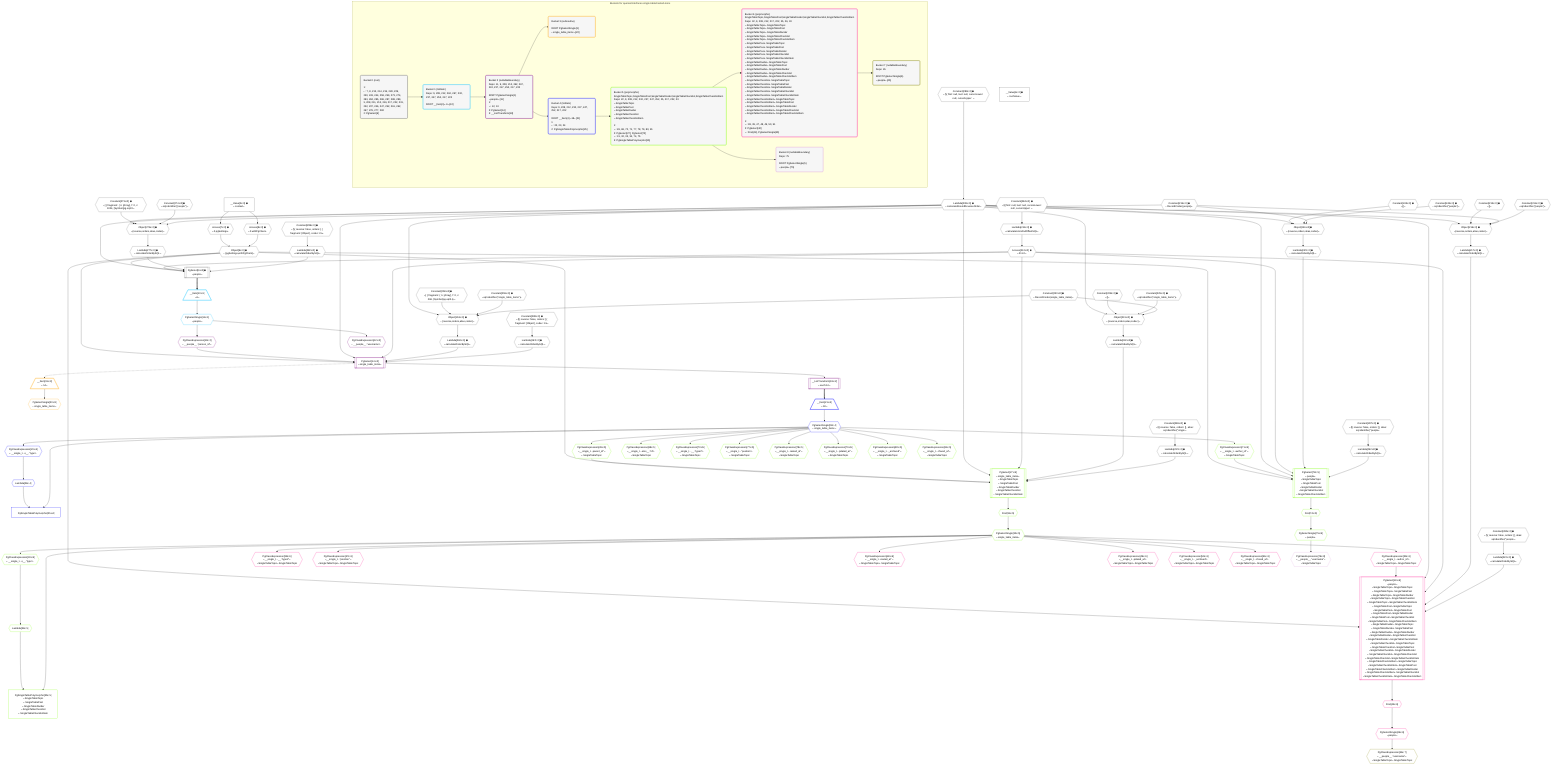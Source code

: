 %%{init: {'themeVariables': { 'fontSize': '12px'}}}%%
graph TD
    classDef path fill:#eee,stroke:#000,color:#000
    classDef plan fill:#fff,stroke-width:1px,color:#000
    classDef itemplan fill:#fff,stroke-width:2px,color:#000
    classDef unbatchedplan fill:#dff,stroke-width:1px,color:#000
    classDef sideeffectplan fill:#fcc,stroke-width:2px,color:#000
    classDef bucket fill:#f6f6f6,color:#000,stroke-width:2px,text-align:left


    %% plan dependencies
    PgSelect6[["PgSelect[6∈0] ➊<br />ᐸpeopleᐳ"]]:::plan
    Object9{{"Object[9∈0] ➊<br />ᐸ{pgSettings,withPgClient}ᐳ"}}:::plan
    Lambda208{{"Lambda[208∈0] ➊<br />ᐸcalculateShouldReverseOrderᐳ"}}:::plan
    Access212{{"Access[212∈0] ➊<br />ᐸ211.0ᐳ"}}:::plan
    Lambda277{{"Lambda[277∈0] ➊<br />ᐸcalculateOrderBySQLᐳ"}}:::plan
    Lambda282{{"Lambda[282∈0] ➊<br />ᐸcalculateOrderBySQLᐳ"}}:::plan
    Object9 & Lambda208 & Access212 & Lambda277 & Lambda282 --> PgSelect6
    Object216{{"Object[216∈0] ➊<br />ᐸ{reverse,orders,alias,codec}ᐳ"}}:::plan
    Constant213{{"Constant[213∈0] ➊<br />ᐸ[]ᐳ"}}:::plan
    Constant214{{"Constant[214∈0] ➊<br />ᐸsql.identifier(”people”)ᐳ"}}:::plan
    Constant215{{"Constant[215∈0] ➊<br />ᐸRecordCodec(people)ᐳ"}}:::plan
    Lambda208 & Constant213 & Constant214 & Constant215 --> Object216
    Object231{{"Object[231∈0] ➊<br />ᐸ{reverse,orders,alias,codec}ᐳ"}}:::plan
    Constant228{{"Constant[228∈0] ➊<br />ᐸ[]ᐳ"}}:::plan
    Constant229{{"Constant[229∈0] ➊<br />ᐸsql.identifier(”single_table_items”)ᐳ"}}:::plan
    Constant230{{"Constant[230∈0] ➊<br />ᐸRecordCodec(single_table_items)ᐳ"}}:::plan
    Lambda208 & Constant228 & Constant229 & Constant230 --> Object231
    Object246{{"Object[246∈0] ➊<br />ᐸ{reverse,orders,alias,codec}ᐳ"}}:::plan
    Constant243{{"Constant[243∈0] ➊<br />ᐸ[]ᐳ"}}:::plan
    Constant244{{"Constant[244∈0] ➊<br />ᐸsql.identifier(”people”)ᐳ"}}:::plan
    Lambda208 & Constant243 & Constant244 & Constant215 --> Object246
    Object261{{"Object[261∈0] ➊<br />ᐸ{reverse,orders,alias,codec}ᐳ"}}:::plan
    Constant258{{"Constant[258∈0] ➊<br />ᐸ[ { fragment: { n: [Array], f: 0, c: 266, [Symbol(pg-sql2-tyᐳ"}}:::plan
    Constant259{{"Constant[259∈0] ➊<br />ᐸsql.identifier(”single_table_items”)ᐳ"}}:::plan
    Lambda208 & Constant258 & Constant259 & Constant230 --> Object261
    Object276{{"Object[276∈0] ➊<br />ᐸ{reverse,orders,alias,codec}ᐳ"}}:::plan
    Constant273{{"Constant[273∈0] ➊<br />ᐸ[ { fragment: { n: [Array], f: 0, c: 1024, [Symbol(pg-sql2-tᐳ"}}:::plan
    Constant274{{"Constant[274∈0] ➊<br />ᐸsql.identifier(”people”)ᐳ"}}:::plan
    Lambda208 & Constant273 & Constant274 & Constant215 --> Object276
    Access7{{"Access[7∈0] ➊<br />ᐸ2.pgSettingsᐳ"}}:::plan
    Access8{{"Access[8∈0] ➊<br />ᐸ2.withPgClientᐳ"}}:::plan
    Access7 & Access8 --> Object9
    __Value2["__Value[2∈0] ➊<br />ᐸcontextᐳ"]:::plan
    __Value2 --> Access7
    __Value2 --> Access8
    Constant283{{"Constant[283∈0] ➊<br />ᐸ§{ first: null, last: null, cursorLower: null, cursorUpper: ᐳ"}}:::plan
    Constant283 --> Lambda208
    Lambda211{{"Lambda[211∈0] ➊<br />ᐸcalculateLimitAndOffsetSQLᐳ"}}:::plan
    Constant284{{"Constant[284∈0] ➊<br />ᐸ§{ first: null, last: null, cursorLower: null, cursorUpper: ᐳ"}}:::plan
    Constant284 --> Lambda211
    Lambda211 --> Access212
    Lambda217{{"Lambda[217∈0] ➊<br />ᐸcalculateOrderBySQLᐳ"}}:::plan
    Object216 --> Lambda217
    Lambda222{{"Lambda[222∈0] ➊<br />ᐸcalculateOrderBySQLᐳ"}}:::plan
    Constant285{{"Constant[285∈0] ➊<br />ᐸ§{ reverse: false, orders: [], alias: sql.identifier(”peopleᐳ"}}:::plan
    Constant285 --> Lambda222
    Lambda232{{"Lambda[232∈0] ➊<br />ᐸcalculateOrderBySQLᐳ"}}:::plan
    Object231 --> Lambda232
    Lambda237{{"Lambda[237∈0] ➊<br />ᐸcalculateOrderBySQLᐳ"}}:::plan
    Constant286{{"Constant[286∈0] ➊<br />ᐸ§{ reverse: false, orders: [], alias: sql.identifier(”singleᐳ"}}:::plan
    Constant286 --> Lambda237
    Lambda247{{"Lambda[247∈0] ➊<br />ᐸcalculateOrderBySQLᐳ"}}:::plan
    Object246 --> Lambda247
    Lambda252{{"Lambda[252∈0] ➊<br />ᐸcalculateOrderBySQLᐳ"}}:::plan
    Constant287{{"Constant[287∈0] ➊<br />ᐸ§{ reverse: false, orders: [], alias: sql.identifier(”peopleᐳ"}}:::plan
    Constant287 --> Lambda252
    Lambda262{{"Lambda[262∈0] ➊<br />ᐸcalculateOrderBySQLᐳ"}}:::plan
    Object261 --> Lambda262
    Lambda267{{"Lambda[267∈0] ➊<br />ᐸcalculateOrderBySQLᐳ"}}:::plan
    Constant288{{"Constant[288∈0] ➊<br />ᐸ§{ reverse: false, orders: [ { fragment: [Object], codec: Coᐳ"}}:::plan
    Constant288 --> Lambda267
    Object276 --> Lambda277
    Constant289{{"Constant[289∈0] ➊<br />ᐸ§{ reverse: false, orders: [ { fragment: [Object], codec: Coᐳ"}}:::plan
    Constant289 --> Lambda282
    __Value4["__Value[4∈0] ➊<br />ᐸrootValueᐳ"]:::plan
    __Item10[/"__Item[10∈1]<br />ᐸ6ᐳ"\]:::itemplan
    PgSelect6 ==> __Item10
    PgSelectSingle11{{"PgSelectSingle[11∈1]<br />ᐸpeopleᐳ"}}:::plan
    __Item10 --> PgSelectSingle11
    PgSelect14[["PgSelect[14∈2]<br />ᐸsingle_table_itemsᐳ"]]:::plan
    PgClassExpression13{{"PgClassExpression[13∈2]<br />ᐸ__people__.”person_id”ᐳ"}}:::plan
    Object9 & PgClassExpression13 & Lambda208 & Access212 & Lambda262 & Lambda267 --> PgSelect14
    PgClassExpression12{{"PgClassExpression[12∈2]<br />ᐸ__people__.”username”ᐳ"}}:::plan
    PgSelectSingle11 --> PgClassExpression12
    PgSelectSingle11 --> PgClassExpression13
    __ListTransform18[["__ListTransform[18∈2]<br />ᐸeach:14ᐳ"]]:::plan
    PgSelect14 --> __ListTransform18
    __Item19[/"__Item[19∈3]<br />ᐸ14ᐳ"\]:::itemplan
    PgSelect14 -.-> __Item19
    PgSelectSingle20{{"PgSelectSingle[20∈3]<br />ᐸsingle_table_itemsᐳ"}}:::plan
    __Item19 --> PgSelectSingle20
    PgSingleTablePolymorphic25["PgSingleTablePolymorphic[25∈4]"]:::plan
    Lambda24{{"Lambda[24∈4]"}}:::plan
    PgSelectSingle22{{"PgSelectSingle[22∈4]<br />ᐸsingle_table_itemsᐳ"}}:::plan
    Lambda24 & PgSelectSingle22 --> PgSingleTablePolymorphic25
    __Item21[/"__Item[21∈4]<br />ᐸ18ᐳ"\]:::itemplan
    __ListTransform18 ==> __Item21
    __Item21 --> PgSelectSingle22
    PgClassExpression23{{"PgClassExpression[23∈4]<br />ᐸ__single_t...s__.”type”ᐳ"}}:::plan
    PgSelectSingle22 --> PgClassExpression23
    PgClassExpression23 --> Lambda24
    PgSelect27[["PgSelect[27∈5]<br />ᐸsingle_table_itemsᐳ<br />ᐳSingleTableTopic<br />ᐳSingleTablePost<br />ᐳSingleTableDivider<br />ᐳSingleTableChecklist<br />ᐳSingleTableChecklistItem"]]:::plan
    PgClassExpression26{{"PgClassExpression[26∈5]<br />ᐸ__single_t...parent_id”ᐳ<br />ᐳSingleTableTopic"}}:::plan
    Object9 & PgClassExpression26 & Lambda208 & Access212 & Lambda232 & Lambda237 --> PgSelect27
    PgSelect72[["PgSelect[72∈5]<br />ᐸpeopleᐳ<br />ᐳSingleTableTopic<br />ᐳSingleTablePost<br />ᐳSingleTableDivider<br />ᐳSingleTableChecklist<br />ᐳSingleTableChecklistItem"]]:::plan
    PgClassExpression71{{"PgClassExpression[71∈5]<br />ᐸ__single_t...author_id”ᐳ<br />ᐳSingleTableTopic"}}:::plan
    Object9 & PgClassExpression71 & Lambda208 & Access212 & Lambda247 & Lambda252 --> PgSelect72
    PgSingleTablePolymorphic35["PgSingleTablePolymorphic[35∈5]<br />ᐳSingleTableTopic<br />ᐳSingleTablePost<br />ᐳSingleTableDivider<br />ᐳSingleTableChecklist<br />ᐳSingleTableChecklistItem"]:::plan
    Lambda34{{"Lambda[34∈5]"}}:::plan
    PgSelectSingle32{{"PgSelectSingle[32∈5]<br />ᐸsingle_table_itemsᐳ"}}:::plan
    Lambda34 & PgSelectSingle32 --> PgSingleTablePolymorphic35
    PgSelectSingle22 --> PgClassExpression26
    First31{{"First[31∈5]"}}:::plan
    PgSelect27 --> First31
    First31 --> PgSelectSingle32
    PgClassExpression33{{"PgClassExpression[33∈5]<br />ᐸ__single_t...s__.”type”ᐳ"}}:::plan
    PgSelectSingle32 --> PgClassExpression33
    PgClassExpression33 --> Lambda34
    PgClassExpression68{{"PgClassExpression[68∈5]<br />ᐸ__single_t...ems__.”id”ᐳ<br />ᐳSingleTableTopic"}}:::plan
    PgSelectSingle22 --> PgClassExpression68
    PgClassExpression70{{"PgClassExpression[70∈5]<br />ᐸ__single_t...__.”type2”ᐳ<br />ᐳSingleTableTopic"}}:::plan
    PgSelectSingle22 --> PgClassExpression70
    PgSelectSingle22 --> PgClassExpression71
    First74{{"First[74∈5]"}}:::plan
    PgSelect72 --> First74
    PgSelectSingle75{{"PgSelectSingle[75∈5]<br />ᐸpeopleᐳ"}}:::plan
    First74 --> PgSelectSingle75
    PgClassExpression77{{"PgClassExpression[77∈5]<br />ᐸ__single_t...”position”ᐳ<br />ᐳSingleTableTopic"}}:::plan
    PgSelectSingle22 --> PgClassExpression77
    PgClassExpression78{{"PgClassExpression[78∈5]<br />ᐸ__single_t...reated_at”ᐳ<br />ᐳSingleTableTopic"}}:::plan
    PgSelectSingle22 --> PgClassExpression78
    PgClassExpression79{{"PgClassExpression[79∈5]<br />ᐸ__single_t...pdated_at”ᐳ<br />ᐳSingleTableTopic"}}:::plan
    PgSelectSingle22 --> PgClassExpression79
    PgClassExpression80{{"PgClassExpression[80∈5]<br />ᐸ__single_t..._archived”ᐳ<br />ᐳSingleTableTopic"}}:::plan
    PgSelectSingle22 --> PgClassExpression80
    PgClassExpression81{{"PgClassExpression[81∈5]<br />ᐸ__single_t...chived_at”ᐳ<br />ᐳSingleTableTopic"}}:::plan
    PgSelectSingle22 --> PgClassExpression81
    PgSelect40[["PgSelect[40∈6]<br />ᐸpeopleᐳ<br />ᐳSingleTableTopicᐳSingleTableTopic<br />ᐳSingleTableTopicᐳSingleTablePost<br />ᐳSingleTableTopicᐳSingleTableDivider<br />ᐳSingleTableTopicᐳSingleTableChecklist<br />ᐳSingleTableTopicᐳSingleTableChecklistItem<br />ᐳSingleTablePostᐳSingleTableTopic<br />ᐳSingleTablePostᐳSingleTablePost<br />ᐳSingleTablePostᐳSingleTableDivider<br />ᐳSingleTablePostᐳSingleTableChecklist<br />ᐳSingleTablePostᐳSingleTableChecklistItem<br />ᐳSingleTableDividerᐳSingleTableTopic<br />ᐳSingleTableDividerᐳSingleTablePost<br />ᐳSingleTableDividerᐳSingleTableDivider<br />ᐳSingleTableDividerᐳSingleTableChecklist<br />ᐳSingleTableDividerᐳSingleTableChecklistItem<br />ᐳSingleTableChecklistᐳSingleTableTopic<br />ᐳSingleTableChecklistᐳSingleTablePost<br />ᐳSingleTableChecklistᐳSingleTableDivider<br />ᐳSingleTableChecklistᐳSingleTableChecklist<br />ᐳSingleTableChecklistᐳSingleTableChecklistItem<br />ᐳSingleTableChecklistItemᐳSingleTableTopic<br />ᐳSingleTableChecklistItemᐳSingleTablePost<br />ᐳSingleTableChecklistItemᐳSingleTableDivider<br />ᐳSingleTableChecklistItemᐳSingleTableChecklist<br />ᐳSingleTableChecklistItemᐳSingleTableChecklistItem"]]:::plan
    PgClassExpression39{{"PgClassExpression[39∈6]<br />ᐸ__single_t...author_id”ᐳ<br />ᐳSingleTableTopicᐳSingleTableTopic"}}:::plan
    Object9 & PgClassExpression39 & Lambda208 & Access212 & Lambda217 & Lambda222 --> PgSelect40
    PgClassExpression38{{"PgClassExpression[38∈6]<br />ᐸ__single_t...__.”type2”ᐳ<br />ᐳSingleTableTopicᐳSingleTableTopic"}}:::plan
    PgSelectSingle32 --> PgClassExpression38
    PgSelectSingle32 --> PgClassExpression39
    First44{{"First[44∈6]"}}:::plan
    PgSelect40 --> First44
    PgSelectSingle45{{"PgSelectSingle[45∈6]<br />ᐸpeopleᐳ"}}:::plan
    First44 --> PgSelectSingle45
    PgClassExpression47{{"PgClassExpression[47∈6]<br />ᐸ__single_t...”position”ᐳ<br />ᐳSingleTableTopicᐳSingleTableTopic"}}:::plan
    PgSelectSingle32 --> PgClassExpression47
    PgClassExpression48{{"PgClassExpression[48∈6]<br />ᐸ__single_t...reated_at”ᐳ<br />ᐳSingleTableTopicᐳSingleTableTopic"}}:::plan
    PgSelectSingle32 --> PgClassExpression48
    PgClassExpression49{{"PgClassExpression[49∈6]<br />ᐸ__single_t...pdated_at”ᐳ<br />ᐳSingleTableTopicᐳSingleTableTopic"}}:::plan
    PgSelectSingle32 --> PgClassExpression49
    PgClassExpression50{{"PgClassExpression[50∈6]<br />ᐸ__single_t..._archived”ᐳ<br />ᐳSingleTableTopicᐳSingleTableTopic"}}:::plan
    PgSelectSingle32 --> PgClassExpression50
    PgClassExpression51{{"PgClassExpression[51∈6]<br />ᐸ__single_t...chived_at”ᐳ<br />ᐳSingleTableTopicᐳSingleTableTopic"}}:::plan
    PgSelectSingle32 --> PgClassExpression51
    PgClassExpression46{{"PgClassExpression[46∈7]<br />ᐸ__people__.”username”ᐳ<br />ᐳSingleTableTopicᐳSingleTableTopic"}}:::plan
    PgSelectSingle45 --> PgClassExpression46
    PgClassExpression76{{"PgClassExpression[76∈8]<br />ᐸ__people__.”username”ᐳ<br />ᐳSingleTableTopic"}}:::plan
    PgSelectSingle75 --> PgClassExpression76

    %% define steps

    subgraph "Buckets for queries/interfaces-single-table/nested-more"
    Bucket0("Bucket 0 (root)<br /><br />1: <br />ᐳ: 7, 8, 213, 214, 215, 228, 229, 230, 243, 244, 258, 259, 273, 274, 283, 284, 285, 286, 287, 288, 289, 9, 208, 211, 212, 216, 217, 222, 231, 232, 237, 246, 247, 252, 261, 262, 267, 276, 277, 282<br />2: PgSelect[6]"):::bucket
    classDef bucket0 stroke:#696969
    class Bucket0,__Value2,__Value4,PgSelect6,Access7,Access8,Object9,Lambda208,Lambda211,Access212,Constant213,Constant214,Constant215,Object216,Lambda217,Lambda222,Constant228,Constant229,Constant230,Object231,Lambda232,Lambda237,Constant243,Constant244,Object246,Lambda247,Lambda252,Constant258,Constant259,Object261,Lambda262,Lambda267,Constant273,Constant274,Object276,Lambda277,Lambda282,Constant283,Constant284,Constant285,Constant286,Constant287,Constant288,Constant289 bucket0
    Bucket1("Bucket 1 (listItem)<br />Deps: 9, 208, 212, 262, 267, 232, 237, 247, 252, 217, 222<br /><br />ROOT __Item{1}ᐸ6ᐳ[10]"):::bucket
    classDef bucket1 stroke:#00bfff
    class Bucket1,__Item10,PgSelectSingle11 bucket1
    Bucket2("Bucket 2 (nullableBoundary)<br />Deps: 11, 9, 208, 212, 262, 267, 232, 237, 247, 252, 217, 222<br /><br />ROOT PgSelectSingle{1}ᐸpeopleᐳ[11]<br />1: <br />ᐳ: 12, 13<br />2: PgSelect[14]<br />3: __ListTransform[18]"):::bucket
    classDef bucket2 stroke:#7f007f
    class Bucket2,PgClassExpression12,PgClassExpression13,PgSelect14,__ListTransform18 bucket2
    Bucket3("Bucket 3 (subroutine)<br /><br />ROOT PgSelectSingle{3}ᐸsingle_table_itemsᐳ[20]"):::bucket
    classDef bucket3 stroke:#ffa500
    class Bucket3,__Item19,PgSelectSingle20 bucket3
    Bucket4("Bucket 4 (listItem)<br />Deps: 9, 208, 212, 232, 237, 247, 252, 217, 222<br /><br />ROOT __Item{4}ᐸ18ᐳ[21]<br />1: <br />ᐳ: 22, 23, 24<br />2: PgSingleTablePolymorphic[25]"):::bucket
    classDef bucket4 stroke:#0000ff
    class Bucket4,__Item21,PgSelectSingle22,PgClassExpression23,Lambda24,PgSingleTablePolymorphic25 bucket4
    Bucket5("Bucket 5 (polymorphic)<br />SingleTableTopic,SingleTablePost,SingleTableDivider,SingleTableChecklist,SingleTableChecklistItem<br />Deps: 22, 9, 208, 212, 232, 237, 247, 252, 25, 217, 222, 23<br />ᐳSingleTableTopic<br />ᐳSingleTablePost<br />ᐳSingleTableDivider<br />ᐳSingleTableChecklist<br />ᐳSingleTableChecklistItem<br /><br />1: <br />ᐳ: 26, 68, 70, 71, 77, 78, 79, 80, 81<br />2: PgSelect[27], PgSelect[72]<br />ᐳ: 31, 32, 33, 34, 74, 75<br />3: PgSingleTablePolymorphic[35]"):::bucket
    classDef bucket5 stroke:#7fff00
    class Bucket5,PgClassExpression26,PgSelect27,First31,PgSelectSingle32,PgClassExpression33,Lambda34,PgSingleTablePolymorphic35,PgClassExpression68,PgClassExpression70,PgClassExpression71,PgSelect72,First74,PgSelectSingle75,PgClassExpression77,PgClassExpression78,PgClassExpression79,PgClassExpression80,PgClassExpression81 bucket5
    Bucket6("Bucket 6 (polymorphic)<br />SingleTableTopic,SingleTablePost,SingleTableDivider,SingleTableChecklist,SingleTableChecklistItem<br />Deps: 32, 9, 208, 212, 217, 222, 35, 26, 33<br />ᐳSingleTableTopicᐳSingleTableTopic<br />ᐳSingleTableTopicᐳSingleTablePost<br />ᐳSingleTableTopicᐳSingleTableDivider<br />ᐳSingleTableTopicᐳSingleTableChecklist<br />ᐳSingleTableTopicᐳSingleTableChecklistItem<br />ᐳSingleTablePostᐳSingleTableTopic<br />ᐳSingleTablePostᐳSingleTablePost<br />ᐳSingleTablePostᐳSingleTableDivider<br />ᐳSingleTablePostᐳSingleTableChecklist<br />ᐳSingleTablePostᐳSingleTableChecklistItem<br />ᐳSingleTableDividerᐳSingleTableTopic<br />ᐳSingleTableDividerᐳSingleTablePost<br />ᐳSingleTableDividerᐳSingleTableDivider<br />ᐳSingleTableDividerᐳSingleTableChecklist<br />ᐳSingleTableDividerᐳSingleTableChecklistItem<br />ᐳSingleTableChecklistᐳSingleTableTopic<br />ᐳSingleTableChecklistᐳSingleTablePost<br />ᐳSingleTableChecklistᐳSingleTableDivider<br />ᐳSingleTableChecklistᐳSingleTableChecklist<br />ᐳSingleTableChecklistᐳSingleTableChecklistItem<br />ᐳSingleTableChecklistItemᐳSingleTableTopic<br />ᐳSingleTableChecklistItemᐳSingleTablePost<br />ᐳSingleTableChecklistItemᐳSingleTableDivider<br />ᐳSingleTableChecklistItemᐳSingleTableChecklist<br />ᐳSingleTableChecklistItemᐳSingleTableChecklistItem<br /><br />1: <br />ᐳ: 38, 39, 47, 48, 49, 50, 51<br />2: PgSelect[40]<br />ᐳ: First[44], PgSelectSingle[45]"):::bucket
    classDef bucket6 stroke:#ff1493
    class Bucket6,PgClassExpression38,PgClassExpression39,PgSelect40,First44,PgSelectSingle45,PgClassExpression47,PgClassExpression48,PgClassExpression49,PgClassExpression50,PgClassExpression51 bucket6
    Bucket7("Bucket 7 (nullableBoundary)<br />Deps: 45<br /><br />ROOT PgSelectSingle{6}ᐸpeopleᐳ[45]"):::bucket
    classDef bucket7 stroke:#808000
    class Bucket7,PgClassExpression46 bucket7
    Bucket8("Bucket 8 (nullableBoundary)<br />Deps: 75<br /><br />ROOT PgSelectSingle{5}ᐸpeopleᐳ[75]"):::bucket
    classDef bucket8 stroke:#dda0dd
    class Bucket8,PgClassExpression76 bucket8
    Bucket0 --> Bucket1
    Bucket1 --> Bucket2
    Bucket2 --> Bucket3 & Bucket4
    Bucket4 --> Bucket5
    Bucket5 --> Bucket6 & Bucket8
    Bucket6 --> Bucket7
    end